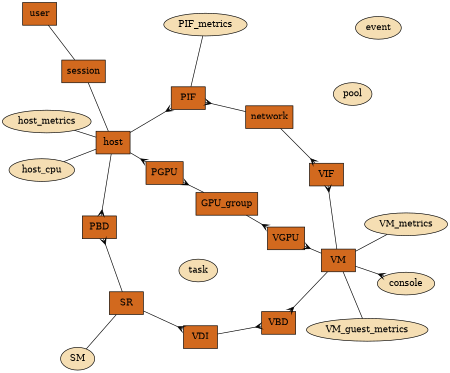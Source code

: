 digraph "graph" {
  fontname="Verdana";
  start=7;
  layout=neato;
  overlap=scale;
  size="3,5";
  resolution=210;

  node [shape=box style=filled fillcolor=chocolate];
      host [URL="?c=host"]
      PBD [URL="?c=PBD"]
      SR [URL="?c=SR"]
      VDI [URL="?c=VDI"]
      VBD [URL="?c=VBD"]
      VM [URL="?c=VM"]
      VIF [URL="?c=VIF"]
      network [URL="?c=network"]
      PIF [URL="?c=PIF"]
      user [URL="?c=user"]
      session [URL="?c=session"]
      VGPU [URL="?c=VGPU"]
      PGPU [URL="?c=PGPU"]
      GPU_group [URL="?c=GPU_group"];

  node [shape=ellipse style=filled fillcolor=wheat];
      pool [URL="?c=pool"]
      task [URL="?c=task"]
      event [URL="?c=event"]
      host_cpu [URL="?c=host_cpu"]
      host_metrics [URL="?c=host_metrics"]
      SM [URL="?c=SM"]
      VM_metrics [URL="?c=VM_metrics"]
      VM_guest_metrics [URL="?c=VM_guest_metrics"]
      console [URL="?c=console"]
      PIF_metrics [URL="?c=PIF_metrics"];

  edge [arrowhead="none", arrowtail="none"]

  user -> session
  session -> host
  host -> host_metrics
  host -> host_cpu
  host -> PBD [arrowhead="crow"]
  host -> PGPU [arrowhead="crow"]
  SR -> PBD [arrowhead="crow"]
  SR -> VDI [arrowhead="crow"]
  SR -> SM
  VDI -> VBD [arrowhead="crow"]
  VM -> VBD  [arrowhead="crow"]
  VM -> VIF [arrowhead="crow"]
  VM -> VM_metrics
  VM -> VM_guest_metrics
  VM -> console [arrowhead="crow"]
  VM-> VGPU [arrowhead="crow"]
  GPU_group -> VGPU [arrowhead="crow"]
  GPU_group -> PGPU [arrowhead="crow"]
  network -> VIF [arrowhead="crow"]
  network -> PIF [arrowhead="crow"]
  host -> PIF [arrowhead="crow"]
  PIF -> PIF_metrics
}
